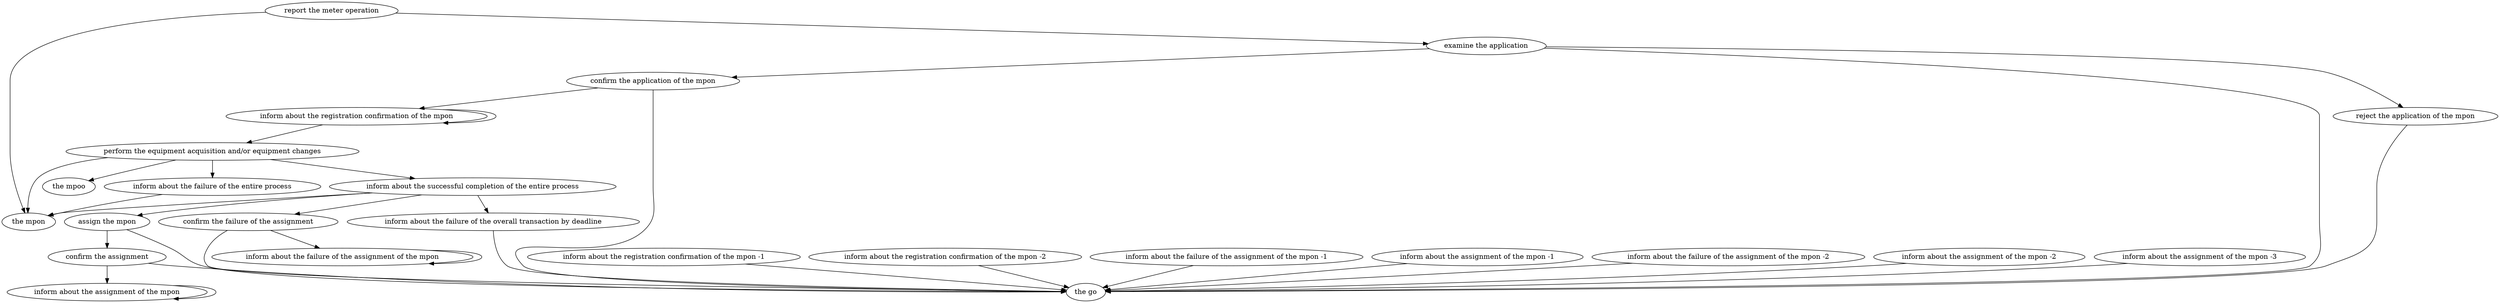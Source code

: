 digraph "doc-10.2" {
	graph [name="doc-10.2"];
	"report the meter operation"	[attrs="{'type': 'Activity', 'label': 'report the meter operation'}"];
	"examine the application"	[attrs="{'type': 'Activity', 'label': 'examine the application'}"];
	"report the meter operation" -> "examine the application"	[attrs="{'type': 'flow', 'label': 'flow'}"];
	"the mpon"	[attrs="{'type': 'Actor', 'label': 'the mpon'}"];
	"report the meter operation" -> "the mpon"	[attrs="{'type': 'actor performer', 'label': 'actor performer'}"];
	"reject the application of the mpon"	[attrs="{'type': 'Activity', 'label': 'reject the application of the mpon'}"];
	"examine the application" -> "reject the application of the mpon"	[attrs="{'type': 'flow', 'label': 'flow'}"];
	"confirm the application of the mpon"	[attrs="{'type': 'Activity', 'label': 'confirm the application of the mpon'}"];
	"examine the application" -> "confirm the application of the mpon"	[attrs="{'type': 'flow', 'label': 'flow'}"];
	"the go"	[attrs="{'type': 'Actor', 'label': 'the go'}"];
	"examine the application" -> "the go"	[attrs="{'type': 'actor performer', 'label': 'actor performer'}"];
	"reject the application of the mpon" -> "the go"	[attrs="{'type': 'actor performer', 'label': 'actor performer'}"];
	"inform about the registration confirmation of the mpon"	[attrs="{'type': 'Activity', 'label': 'inform about the registration confirmation of the mpon'}"];
	"confirm the application of the mpon" -> "inform about the registration confirmation of the mpon"	[attrs="{'type': 'flow', 'label': 'flow'}"];
	"confirm the application of the mpon" -> "the go"	[attrs="{'type': 'actor performer', 'label': 'actor performer'}"];
	"inform about the registration confirmation of the mpon" -> "inform about the registration confirmation of the mpon"	[attrs="{'type': 'flow', 'label': 'flow'}"];
	"perform the equipment acquisition and/or equipment changes"	[attrs="{'type': 'Activity', 'label': 'perform the equipment acquisition and/or equipment changes'}"];
	"inform about the registration confirmation of the mpon" -> "perform the equipment acquisition and/or equipment changes"	[attrs="{'type': 'flow', 'label': 'flow'}"];
	"inform about the failure of the entire process"	[attrs="{'type': 'Activity', 'label': 'inform about the failure of the entire process'}"];
	"perform the equipment acquisition and/or equipment changes" -> "inform about the failure of the entire process"	[attrs="{'type': 'flow', 'label': 'flow'}"];
	"inform about the successful completion of the entire process"	[attrs="{'type': 'Activity', 'label': 'inform about the successful completion of the entire process'}"];
	"perform the equipment acquisition and/or equipment changes" -> "inform about the successful completion of the entire process"	[attrs="{'type': 'flow', 'label': 'flow'}"];
	"perform the equipment acquisition and/or equipment changes" -> "the mpon"	[attrs="{'type': 'actor performer', 'label': 'actor performer'}"];
	"the mpoo"	[attrs="{'type': 'Actor', 'label': 'the mpoo'}"];
	"perform the equipment acquisition and/or equipment changes" -> "the mpoo"	[attrs="{'type': 'actor performer', 'label': 'actor performer'}"];
	"inform about the failure of the entire process" -> "the mpon"	[attrs="{'type': 'actor performer', 'label': 'actor performer'}"];
	"inform about the failure of the overall transaction by deadline"	[attrs="{'type': 'Activity', 'label': 'inform about the failure of the overall transaction by deadline'}"];
	"inform about the successful completion of the entire process" -> "inform about the failure of the overall transaction by deadline"	[attrs="{'type': 'flow', 'label': 'flow'}"];
	"confirm the failure of the assignment"	[attrs="{'type': 'Activity', 'label': 'confirm the failure of the assignment'}"];
	"inform about the successful completion of the entire process" -> "confirm the failure of the assignment"	[attrs="{'type': 'flow', 'label': 'flow'}"];
	"assign the mpon"	[attrs="{'type': 'Activity', 'label': 'assign the mpon'}"];
	"inform about the successful completion of the entire process" -> "assign the mpon"	[attrs="{'type': 'flow', 'label': 'flow'}"];
	"inform about the successful completion of the entire process" -> "the mpon"	[attrs="{'type': 'actor performer', 'label': 'actor performer'}"];
	"inform about the failure of the overall transaction by deadline" -> "the go"	[attrs="{'type': 'actor performer', 'label': 'actor performer'}"];
	"inform about the failure of the assignment of the mpon"	[attrs="{'type': 'Activity', 'label': 'inform about the failure of the assignment of the mpon'}"];
	"confirm the failure of the assignment" -> "inform about the failure of the assignment of the mpon"	[attrs="{'type': 'flow', 'label': 'flow'}"];
	"confirm the failure of the assignment" -> "the go"	[attrs="{'type': 'actor performer', 'label': 'actor performer'}"];
	"confirm the assignment"	[attrs="{'type': 'Activity', 'label': 'confirm the assignment'}"];
	"assign the mpon" -> "confirm the assignment"	[attrs="{'type': 'flow', 'label': 'flow'}"];
	"assign the mpon" -> "the go"	[attrs="{'type': 'actor performer', 'label': 'actor performer'}"];
	"inform about the assignment of the mpon"	[attrs="{'type': 'Activity', 'label': 'inform about the assignment of the mpon'}"];
	"confirm the assignment" -> "inform about the assignment of the mpon"	[attrs="{'type': 'flow', 'label': 'flow'}"];
	"confirm the assignment" -> "the go"	[attrs="{'type': 'actor performer', 'label': 'actor performer'}"];
	"inform about the failure of the assignment of the mpon" -> "inform about the failure of the assignment of the mpon"	[attrs="{'type': 'flow', 'label': 'flow'}"];
	"inform about the assignment of the mpon" -> "inform about the assignment of the mpon"	[attrs="{'type': 'flow', 'label': 'flow'}"];
	"inform about the registration confirmation of the mpon -1"	[attrs="{'type': 'Activity', 'label': 'inform about the registration confirmation of the mpon -1'}"];
	"inform about the registration confirmation of the mpon -1" -> "the go"	[attrs="{'type': 'actor performer', 'label': 'actor performer'}"];
	"inform about the registration confirmation of the mpon -2"	[attrs="{'type': 'Activity', 'label': 'inform about the registration confirmation of the mpon -2'}"];
	"inform about the registration confirmation of the mpon -2" -> "the go"	[attrs="{'type': 'actor performer', 'label': 'actor performer'}"];
	"inform about the failure of the assignment of the mpon -1"	[attrs="{'type': 'Activity', 'label': 'inform about the failure of the assignment of the mpon -1'}"];
	"inform about the failure of the assignment of the mpon -1" -> "the go"	[attrs="{'type': 'actor performer', 'label': 'actor performer'}"];
	"inform about the assignment of the mpon -1"	[attrs="{'type': 'Activity', 'label': 'inform about the assignment of the mpon -1'}"];
	"inform about the assignment of the mpon -1" -> "the go"	[attrs="{'type': 'actor performer', 'label': 'actor performer'}"];
	"inform about the failure of the assignment of the mpon -2"	[attrs="{'type': 'Activity', 'label': 'inform about the failure of the assignment of the mpon -2'}"];
	"inform about the failure of the assignment of the mpon -2" -> "the go"	[attrs="{'type': 'actor performer', 'label': 'actor performer'}"];
	"inform about the assignment of the mpon -2"	[attrs="{'type': 'Activity', 'label': 'inform about the assignment of the mpon -2'}"];
	"inform about the assignment of the mpon -2" -> "the go"	[attrs="{'type': 'actor performer', 'label': 'actor performer'}"];
	"inform about the assignment of the mpon -3"	[attrs="{'type': 'Activity', 'label': 'inform about the assignment of the mpon -3'}"];
	"inform about the assignment of the mpon -3" -> "the go"	[attrs="{'type': 'actor performer', 'label': 'actor performer'}"];
}
